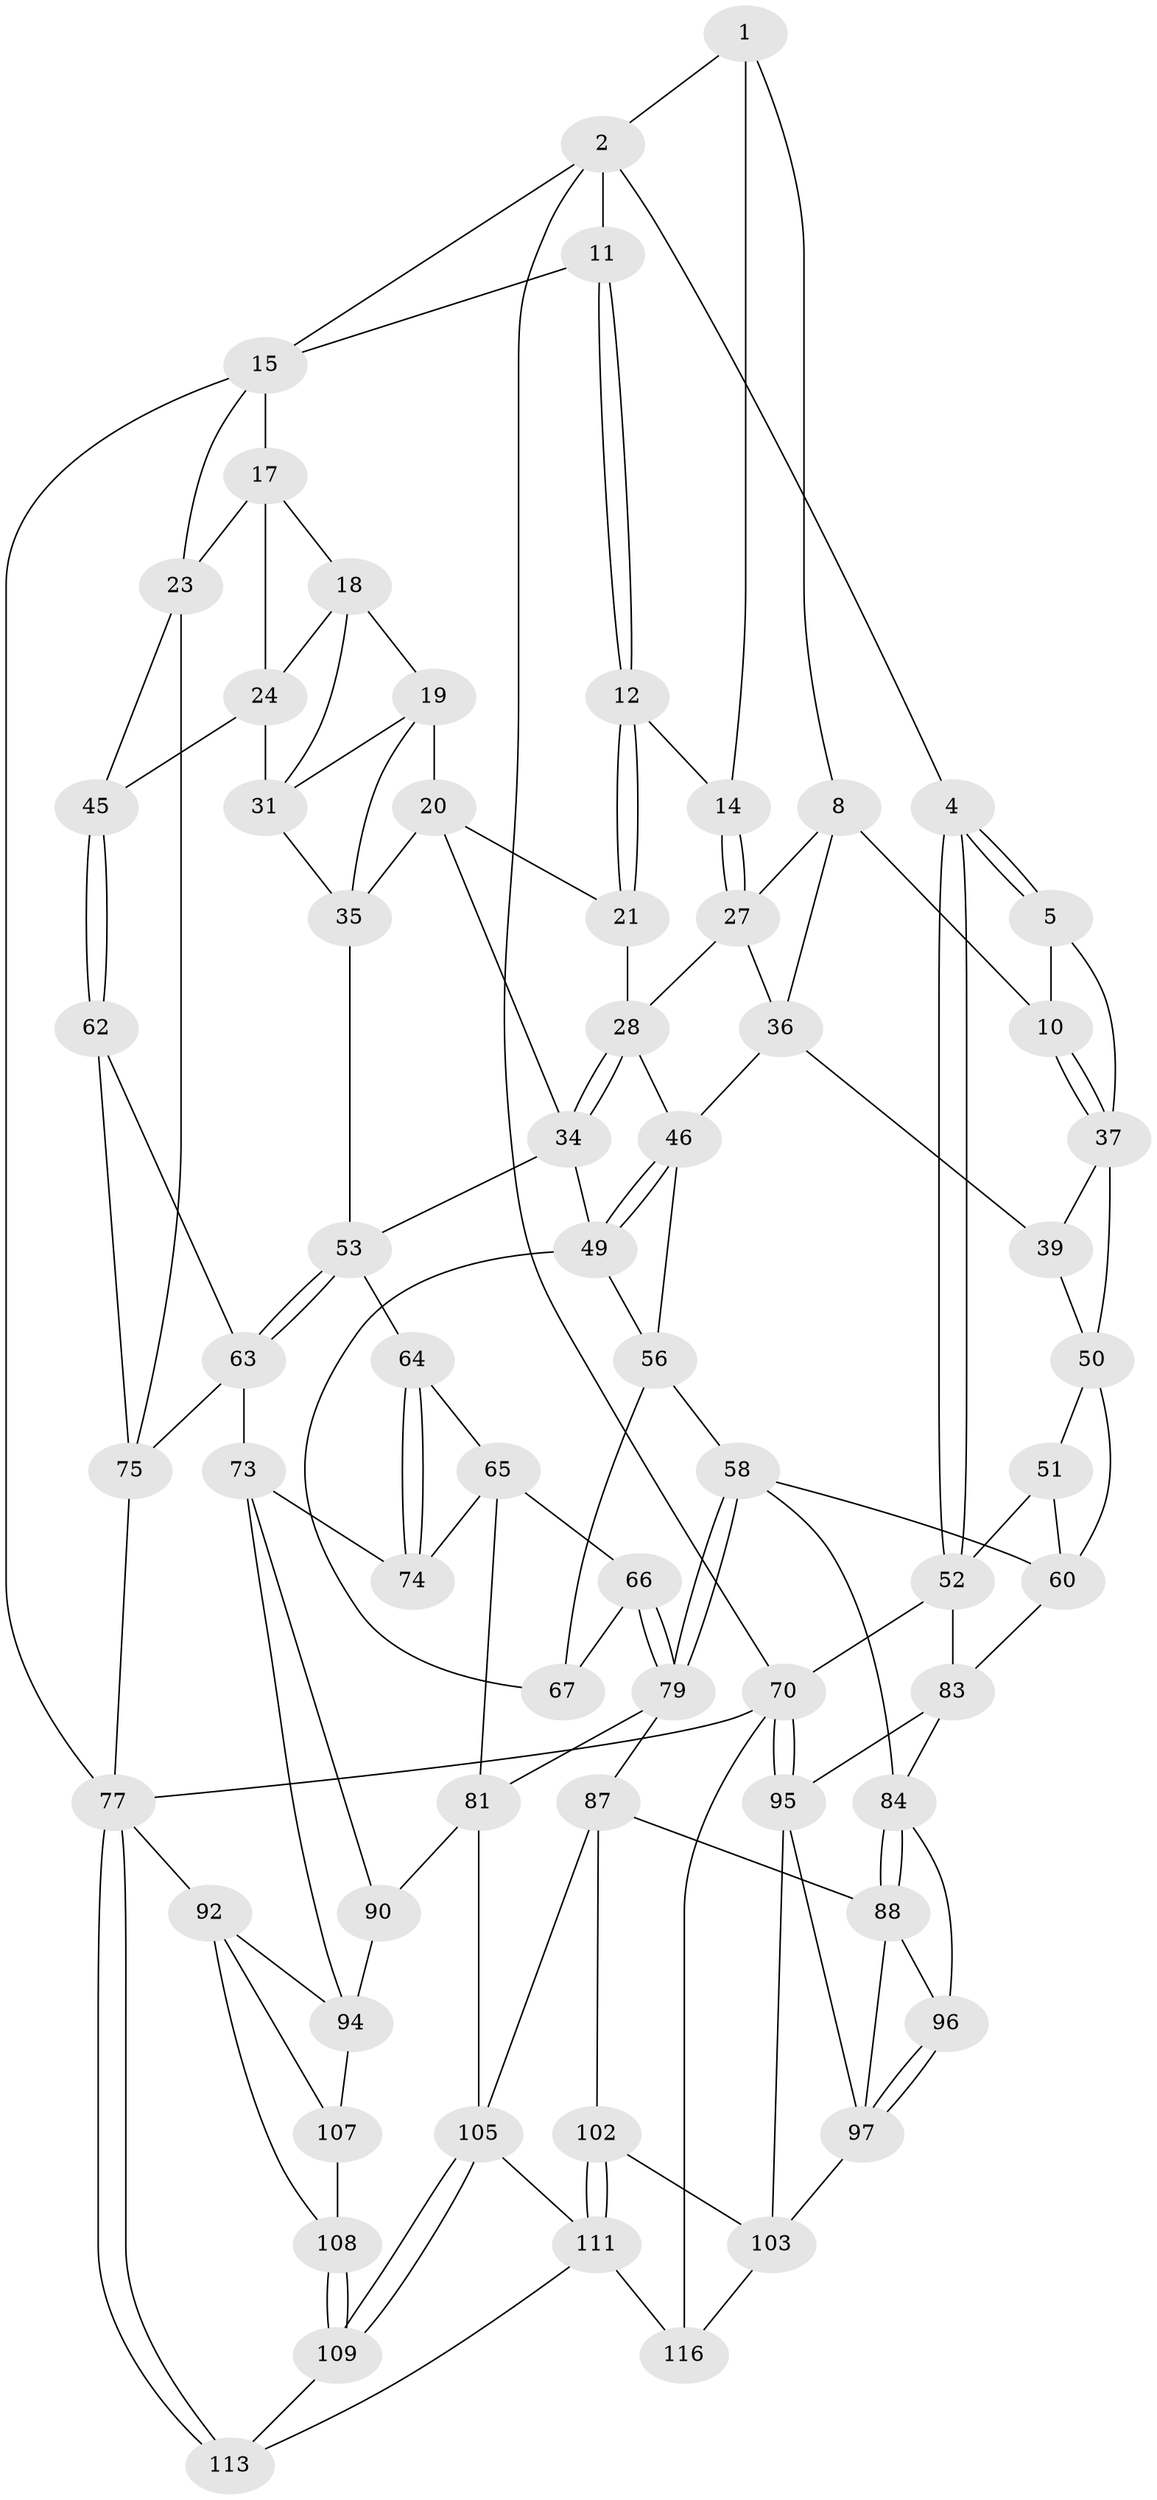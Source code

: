 // Generated by graph-tools (version 1.1) at 2025/24/03/03/25 07:24:36]
// undirected, 67 vertices, 144 edges
graph export_dot {
graph [start="1"]
  node [color=gray90,style=filled];
  1 [pos="+0.38133452449678173+0",super="+7"];
  2 [pos="+0.3946642515039492+0",super="+3"];
  4 [pos="+0+0"];
  5 [pos="+0+0.01100617872926272",super="+6"];
  8 [pos="+0.33085772540909025+0.08161538093485415",super="+9"];
  10 [pos="+0.24355733666133136+0.12885687706536642"];
  11 [pos="+0.651943563844429+0"];
  12 [pos="+0.6152271648164312+0",super="+13"];
  14 [pos="+0.433491829993786+0.05875858545932637"];
  15 [pos="+0.6857447069512566+0",super="+16"];
  17 [pos="+0.7687959662838346+0",super="+22"];
  18 [pos="+0.7658049873533175+0.0009107176037562263",super="+25"];
  19 [pos="+0.7243040297649724+0.1091335402768763",super="+32"];
  20 [pos="+0.63726675992884+0.08886906460988961",super="+33"];
  21 [pos="+0.6107149295209273+0.049738127400037",super="+26"];
  23 [pos="+1+0.06452827606501436",super="+44"];
  24 [pos="+0.9445073193437866+0.13203672213409007",super="+43"];
  27 [pos="+0.4251534382976242+0.10100652280464448",super="+30"];
  28 [pos="+0.5230873652719767+0.1724095250694864",super="+29"];
  31 [pos="+0.8026810504536468+0.16649959148339286",super="+41"];
  34 [pos="+0.6108340307646393+0.24332994277309186",super="+48"];
  35 [pos="+0.6968555505312628+0.21864863300449258",super="+42"];
  36 [pos="+0.3247805577696233+0.18858534317165995",super="+38"];
  37 [pos="+0.10698767968345159+0.13564983505778141",super="+40"];
  39 [pos="+0.282346230211624+0.2863848909127227"];
  45 [pos="+0.9582612824800891+0.3150200671381666"];
  46 [pos="+0.4419655255629978+0.256137621423946",super="+47"];
  49 [pos="+0.5790020970060201+0.3366933509037325",super="+61"];
  50 [pos="+0.12899301943524347+0.31219774261205113",super="+55"];
  51 [pos="+0+0.3733445560725268"];
  52 [pos="+0+0.3381175550994398",super="+69"];
  53 [pos="+0.8115134122659391+0.3902588929421955",super="+54"];
  56 [pos="+0.405296625329386+0.3832050112276251",super="+57"];
  58 [pos="+0.30473539038698794+0.5287943026669033",super="+59"];
  60 [pos="+0.2262854475850182+0.5020902844730467",super="+68"];
  62 [pos="+0.9677758586600174+0.46026593608882166"];
  63 [pos="+0.8212019742916192+0.40795481758303664",super="+72"];
  64 [pos="+0.6624630687343763+0.47879755547412306"];
  65 [pos="+0.577037254727406+0.4967572478928789",super="+80"];
  66 [pos="+0.565353218205086+0.48098215664913196"];
  67 [pos="+0.5568085022881519+0.453257377668877"];
  70 [pos="+0+0.9656024353012568",super="+71"];
  73 [pos="+0.790673441353469+0.601139009303414",super="+89"];
  74 [pos="+0.753301692253437+0.5980430004426804"];
  75 [pos="+1+0.5409569975445239",super="+76"];
  77 [pos="+1+1",super="+78"];
  79 [pos="+0.33639924226265766+0.5650054885828731",super="+82"];
  81 [pos="+0.505562559338931+0.7397582787313032",super="+91"];
  83 [pos="+0.07933844974588086+0.581993137246397",super="+86"];
  84 [pos="+0.18542635018305711+0.7155162981936221",super="+85"];
  87 [pos="+0.24155455498020992+0.7536403516656095",super="+101"];
  88 [pos="+0.23628919168863768+0.7531043653873267",super="+99"];
  90 [pos="+0.6948579772582288+0.7501461833745146"];
  92 [pos="+1+0.903427911545389",super="+93"];
  94 [pos="+0.8724674643019379+0.7334713353471748",super="+100"];
  95 [pos="+0+0.8866661651092778",super="+98"];
  96 [pos="+0.131606287948575+0.7749344140754812"];
  97 [pos="+0.07913915822229413+0.8705678924615834",super="+104"];
  102 [pos="+0.25766915701831417+0.8835432197064171"];
  103 [pos="+0.2015427101794035+0.9050370001278762",super="+115"];
  105 [pos="+0.505183967000052+0.7620485451731457",super="+106"];
  107 [pos="+0.7406191817344181+0.8379825080273812"];
  108 [pos="+0.7155598723839526+0.8718734199488873",super="+110"];
  109 [pos="+0.6052918581222607+0.9414824791645229",super="+112"];
  111 [pos="+0.3590649618371565+0.8962656611013197",super="+114"];
  113 [pos="+0.5898359479891877+1"];
  116 [pos="+0.21709401574676165+1"];
  1 -- 2;
  1 -- 8;
  1 -- 14;
  2 -- 11;
  2 -- 4;
  2 -- 15;
  2 -- 70;
  4 -- 5;
  4 -- 5;
  4 -- 52;
  4 -- 52;
  5 -- 37;
  5 -- 10;
  8 -- 27;
  8 -- 10;
  8 -- 36;
  10 -- 37;
  10 -- 37;
  11 -- 12;
  11 -- 12;
  11 -- 15;
  12 -- 21 [weight=2];
  12 -- 21;
  12 -- 14;
  14 -- 27;
  14 -- 27;
  15 -- 17;
  15 -- 23;
  15 -- 77;
  17 -- 18;
  17 -- 24;
  17 -- 23;
  18 -- 19;
  18 -- 24;
  18 -- 31;
  19 -- 20;
  19 -- 35;
  19 -- 31;
  20 -- 21;
  20 -- 34;
  20 -- 35;
  21 -- 28;
  23 -- 75;
  23 -- 45;
  24 -- 45;
  24 -- 31;
  27 -- 28;
  27 -- 36;
  28 -- 34;
  28 -- 34;
  28 -- 46;
  31 -- 35;
  34 -- 49;
  34 -- 53;
  35 -- 53;
  36 -- 46;
  36 -- 39;
  37 -- 50;
  37 -- 39;
  39 -- 50;
  45 -- 62;
  45 -- 62;
  46 -- 49;
  46 -- 49;
  46 -- 56;
  49 -- 56;
  49 -- 67;
  50 -- 51;
  50 -- 60;
  51 -- 52;
  51 -- 60;
  52 -- 83;
  52 -- 70;
  53 -- 63;
  53 -- 63;
  53 -- 64;
  56 -- 58;
  56 -- 67;
  58 -- 79;
  58 -- 79;
  58 -- 60;
  58 -- 84;
  60 -- 83;
  62 -- 63;
  62 -- 75;
  63 -- 73;
  63 -- 75;
  64 -- 65;
  64 -- 74;
  64 -- 74;
  65 -- 66;
  65 -- 81;
  65 -- 74;
  66 -- 67;
  66 -- 79;
  66 -- 79;
  70 -- 95;
  70 -- 95;
  70 -- 116;
  70 -- 77;
  73 -- 74;
  73 -- 90;
  73 -- 94;
  75 -- 77;
  77 -- 113;
  77 -- 113;
  77 -- 92;
  79 -- 81;
  79 -- 87;
  81 -- 90;
  81 -- 105;
  83 -- 95;
  83 -- 84;
  84 -- 88;
  84 -- 88;
  84 -- 96;
  87 -- 88;
  87 -- 102;
  87 -- 105;
  88 -- 96;
  88 -- 97;
  90 -- 94;
  92 -- 108;
  92 -- 107;
  92 -- 94;
  94 -- 107;
  95 -- 97;
  95 -- 103;
  96 -- 97;
  96 -- 97;
  97 -- 103;
  102 -- 103;
  102 -- 111;
  102 -- 111;
  103 -- 116;
  105 -- 109;
  105 -- 109;
  105 -- 111;
  107 -- 108;
  108 -- 109 [weight=2];
  108 -- 109;
  109 -- 113;
  111 -- 113;
  111 -- 116;
}
